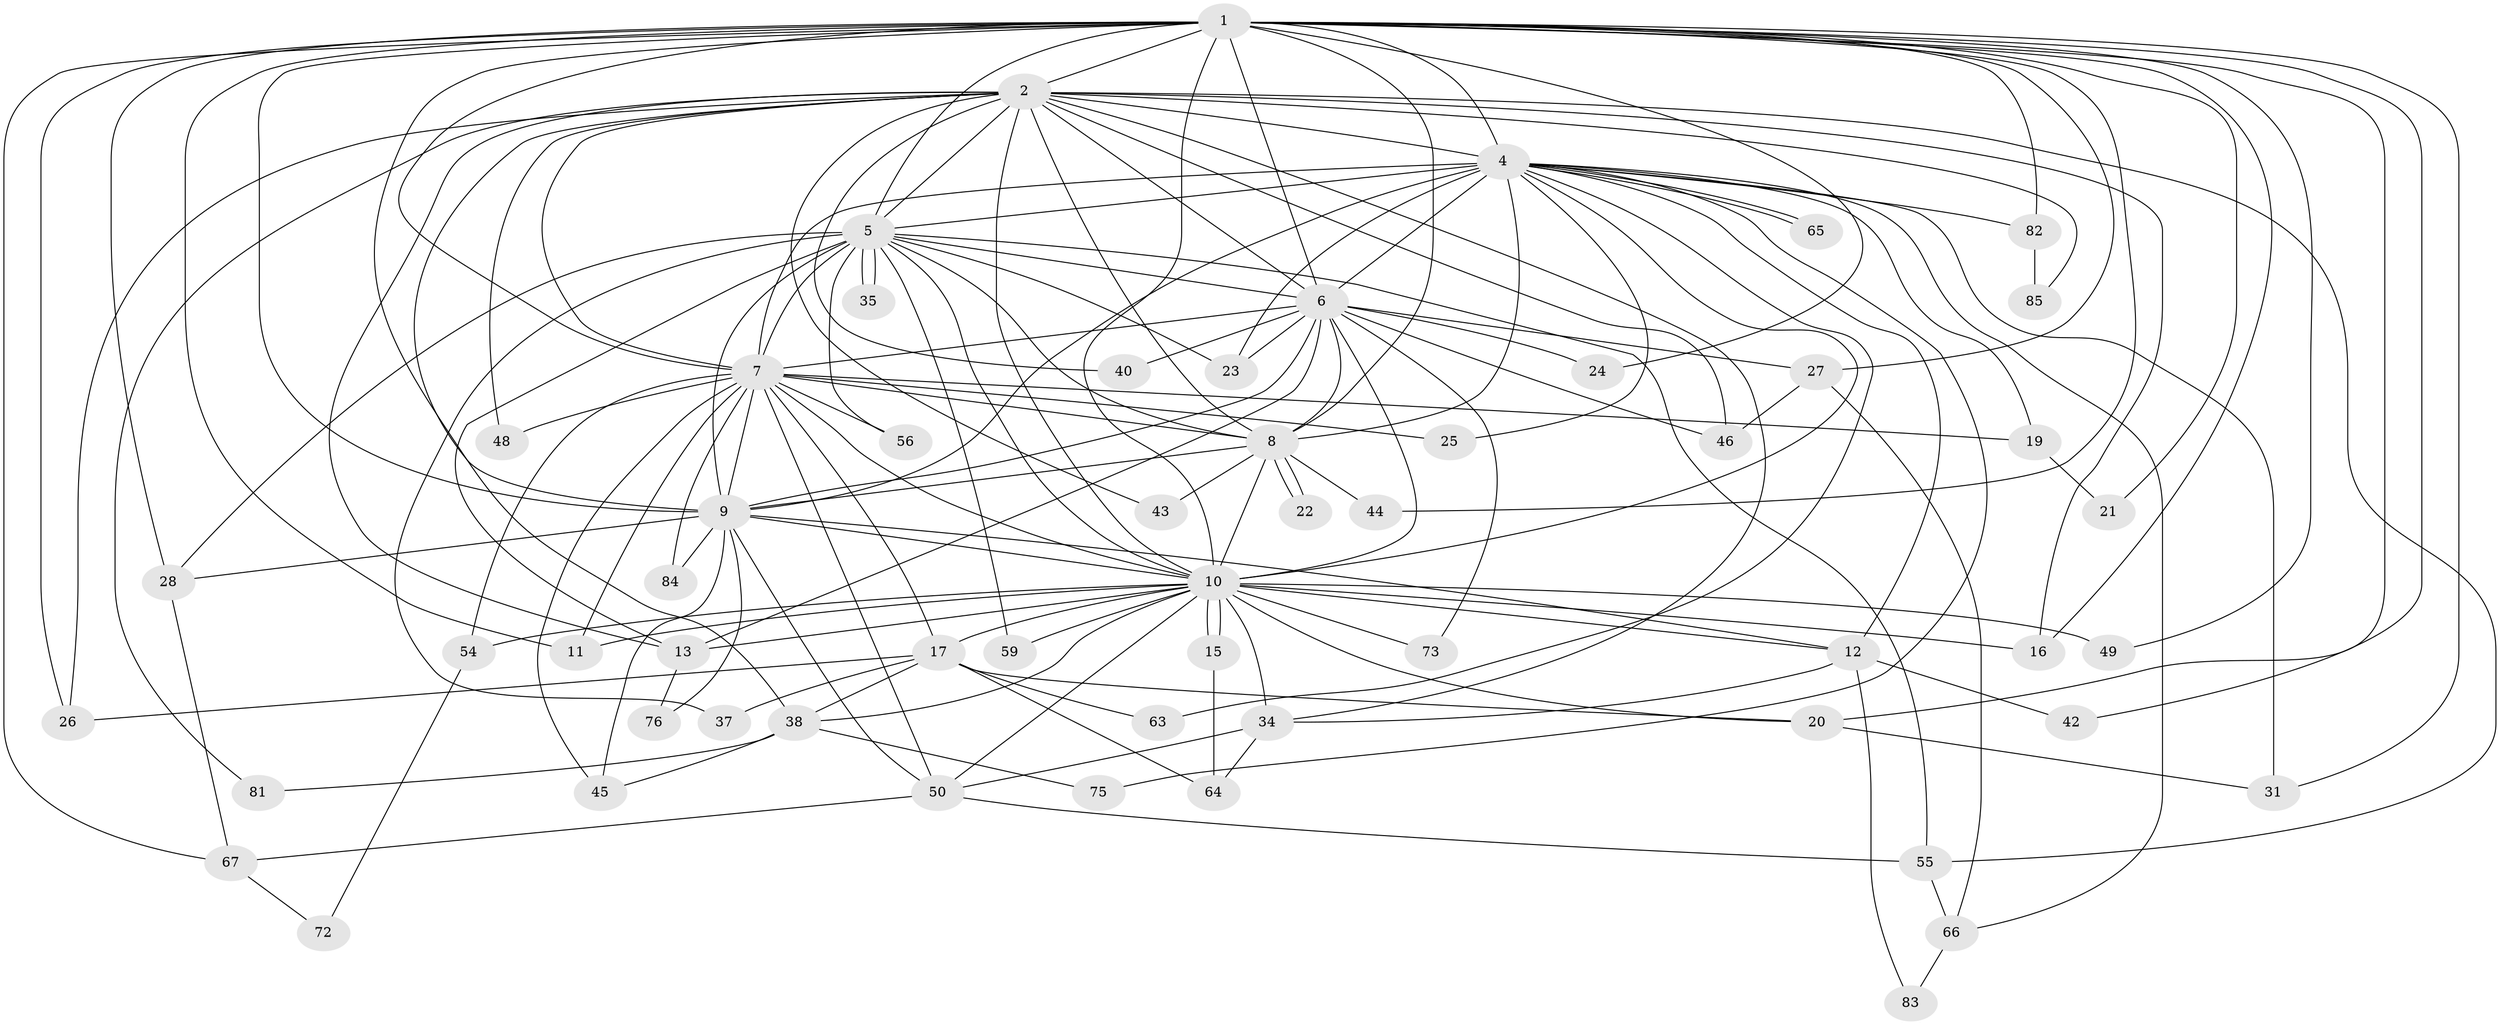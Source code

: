 // original degree distribution, {20: 0.023529411764705882, 19: 0.023529411764705882, 14: 0.023529411764705882, 23: 0.011764705882352941, 17: 0.023529411764705882, 22: 0.011764705882352941, 3: 0.25882352941176473, 5: 0.047058823529411764, 4: 0.07058823529411765, 2: 0.4823529411764706, 7: 0.011764705882352941, 6: 0.011764705882352941}
// Generated by graph-tools (version 1.1) at 2025/41/03/06/25 10:41:39]
// undirected, 57 vertices, 152 edges
graph export_dot {
graph [start="1"]
  node [color=gray90,style=filled];
  1 [super="+3"];
  2 [super="+78"];
  4 [super="+79"];
  5 [super="+39"];
  6 [super="+30"];
  7 [super="+51"];
  8 [super="+47"];
  9 [super="+18"];
  10 [super="+14"];
  11 [super="+80"];
  12 [super="+68"];
  13 [super="+33"];
  15;
  16 [super="+36"];
  17 [super="+32"];
  19;
  20 [super="+52"];
  21;
  22;
  23 [super="+41"];
  24;
  25;
  26 [super="+29"];
  27;
  28 [super="+70"];
  31 [super="+60"];
  34 [super="+77"];
  35;
  37;
  38 [super="+62"];
  40;
  42;
  43;
  44;
  45 [super="+61"];
  46 [super="+53"];
  48;
  49;
  50 [super="+57"];
  54;
  55 [super="+58"];
  56;
  59;
  63;
  64 [super="+74"];
  65;
  66 [super="+69"];
  67 [super="+71"];
  72;
  73;
  75;
  76;
  81;
  82;
  83;
  84;
  85;
  1 -- 2 [weight=2];
  1 -- 4 [weight=2];
  1 -- 5 [weight=2];
  1 -- 6 [weight=2];
  1 -- 7 [weight=2];
  1 -- 8 [weight=2];
  1 -- 9 [weight=2];
  1 -- 10 [weight=2];
  1 -- 16;
  1 -- 20;
  1 -- 21;
  1 -- 24;
  1 -- 26 [weight=2];
  1 -- 31;
  1 -- 44;
  1 -- 49;
  1 -- 67;
  1 -- 42;
  1 -- 82;
  1 -- 27;
  1 -- 11;
  1 -- 28;
  1 -- 38;
  2 -- 4;
  2 -- 5;
  2 -- 6;
  2 -- 7;
  2 -- 8;
  2 -- 9;
  2 -- 10;
  2 -- 34;
  2 -- 40;
  2 -- 43;
  2 -- 48;
  2 -- 81;
  2 -- 46;
  2 -- 85;
  2 -- 13;
  2 -- 55;
  2 -- 26;
  2 -- 16;
  4 -- 5;
  4 -- 6 [weight=2];
  4 -- 7 [weight=2];
  4 -- 8 [weight=2];
  4 -- 9;
  4 -- 10;
  4 -- 19;
  4 -- 23;
  4 -- 25;
  4 -- 31;
  4 -- 63;
  4 -- 65;
  4 -- 65;
  4 -- 66;
  4 -- 75;
  4 -- 82;
  4 -- 12;
  5 -- 6;
  5 -- 7;
  5 -- 8 [weight=2];
  5 -- 9;
  5 -- 10;
  5 -- 28;
  5 -- 35;
  5 -- 35;
  5 -- 37;
  5 -- 55;
  5 -- 56;
  5 -- 59;
  5 -- 23;
  5 -- 13;
  6 -- 7;
  6 -- 8;
  6 -- 9;
  6 -- 10;
  6 -- 13;
  6 -- 23;
  6 -- 24;
  6 -- 27;
  6 -- 40;
  6 -- 46;
  6 -- 73;
  7 -- 8;
  7 -- 9;
  7 -- 10;
  7 -- 11;
  7 -- 17;
  7 -- 19;
  7 -- 25;
  7 -- 45;
  7 -- 48;
  7 -- 54;
  7 -- 56;
  7 -- 84;
  7 -- 50;
  8 -- 9 [weight=2];
  8 -- 10 [weight=2];
  8 -- 22;
  8 -- 22;
  8 -- 43;
  8 -- 44;
  9 -- 10;
  9 -- 12;
  9 -- 28;
  9 -- 50;
  9 -- 76;
  9 -- 84;
  9 -- 45;
  10 -- 11;
  10 -- 12;
  10 -- 13;
  10 -- 15;
  10 -- 15;
  10 -- 17;
  10 -- 20;
  10 -- 38;
  10 -- 50;
  10 -- 54;
  10 -- 73;
  10 -- 16;
  10 -- 49;
  10 -- 59;
  10 -- 34;
  12 -- 34;
  12 -- 42;
  12 -- 83;
  13 -- 76;
  15 -- 64;
  17 -- 64;
  17 -- 37;
  17 -- 38;
  17 -- 26;
  17 -- 63;
  17 -- 20;
  19 -- 21;
  20 -- 31;
  27 -- 46;
  27 -- 66;
  28 -- 67;
  34 -- 64;
  34 -- 50;
  38 -- 45;
  38 -- 81;
  38 -- 75;
  50 -- 55;
  50 -- 67;
  54 -- 72;
  55 -- 66;
  66 -- 83;
  67 -- 72;
  82 -- 85;
}
